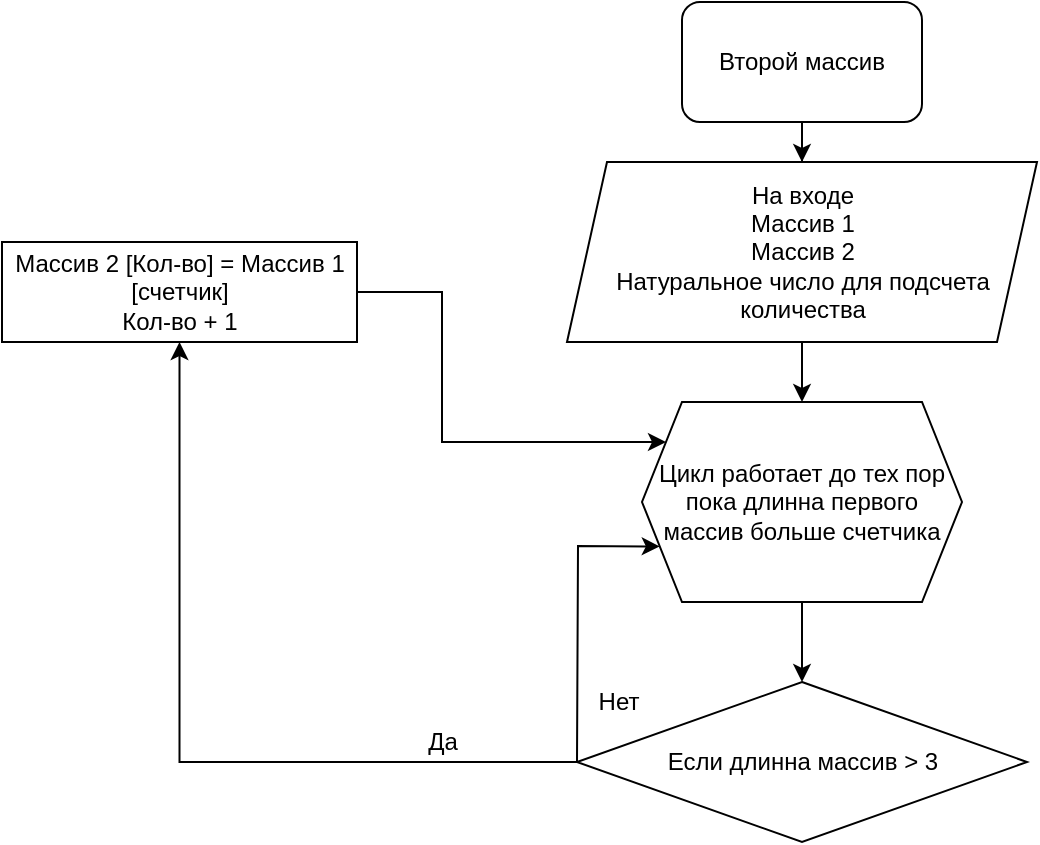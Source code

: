 <mxfile version="20.7.4" type="device"><diagram id="6YwQQIW8eCQRHDkm4CSs" name="Page-1"><mxGraphModel dx="1702" dy="465" grid="1" gridSize="10" guides="1" tooltips="1" connect="1" arrows="1" fold="1" page="1" pageScale="1" pageWidth="827" pageHeight="1169" math="0" shadow="0"><root><mxCell id="0"/><mxCell id="1" parent="0"/><mxCell id="DnkCzbvQFBXvj7n7dTfT-9" value="" style="edgeStyle=orthogonalEdgeStyle;rounded=0;orthogonalLoop=1;jettySize=auto;html=1;" parent="1" source="DnkCzbvQFBXvj7n7dTfT-1" target="DnkCzbvQFBXvj7n7dTfT-2" edge="1"><mxGeometry relative="1" as="geometry"/></mxCell><mxCell id="DnkCzbvQFBXvj7n7dTfT-1" value="Второй массив" style="rounded=1;whiteSpace=wrap;html=1;" parent="1" vertex="1"><mxGeometry x="330" y="10" width="120" height="60" as="geometry"/></mxCell><mxCell id="DnkCzbvQFBXvj7n7dTfT-8" value="" style="edgeStyle=orthogonalEdgeStyle;rounded=0;orthogonalLoop=1;jettySize=auto;html=1;" parent="1" source="DnkCzbvQFBXvj7n7dTfT-2" target="DnkCzbvQFBXvj7n7dTfT-3" edge="1"><mxGeometry relative="1" as="geometry"/></mxCell><mxCell id="DnkCzbvQFBXvj7n7dTfT-2" value="&lt;div&gt;На входе&lt;/div&gt;&lt;div&gt;Массив 1&lt;/div&gt;&lt;div&gt;Массив 2&lt;/div&gt;&lt;div&gt;Натуральное число для подсчета количества&lt;/div&gt;" style="shape=parallelogram;perimeter=parallelogramPerimeter;whiteSpace=wrap;html=1;fixedSize=1;" parent="1" vertex="1"><mxGeometry x="272.5" y="90" width="235" height="90" as="geometry"/></mxCell><mxCell id="DnkCzbvQFBXvj7n7dTfT-7" value="" style="edgeStyle=orthogonalEdgeStyle;rounded=0;orthogonalLoop=1;jettySize=auto;html=1;" parent="1" source="DnkCzbvQFBXvj7n7dTfT-3" target="DnkCzbvQFBXvj7n7dTfT-4" edge="1"><mxGeometry relative="1" as="geometry"/></mxCell><mxCell id="DnkCzbvQFBXvj7n7dTfT-3" value="Цикл работает до тех пор пока длинна первого массив больше счетчика" style="shape=hexagon;perimeter=hexagonPerimeter2;whiteSpace=wrap;html=1;fixedSize=1;" parent="1" vertex="1"><mxGeometry x="310" y="210" width="160" height="100" as="geometry"/></mxCell><mxCell id="B7fp_Nzf1htRCQnwWERk-2" value="" style="edgeStyle=orthogonalEdgeStyle;rounded=0;orthogonalLoop=1;jettySize=auto;html=1;" parent="1" source="DnkCzbvQFBXvj7n7dTfT-4" target="DnkCzbvQFBXvj7n7dTfT-5" edge="1"><mxGeometry relative="1" as="geometry"/></mxCell><mxCell id="DnkCzbvQFBXvj7n7dTfT-4" value="Если длинна массив &amp;gt; 3" style="rhombus;whiteSpace=wrap;html=1;" parent="1" vertex="1"><mxGeometry x="277.5" y="350" width="225" height="80" as="geometry"/></mxCell><mxCell id="DnkCzbvQFBXvj7n7dTfT-17" value="" style="edgeStyle=orthogonalEdgeStyle;rounded=0;orthogonalLoop=1;jettySize=auto;html=1;" parent="1" source="DnkCzbvQFBXvj7n7dTfT-5" target="DnkCzbvQFBXvj7n7dTfT-3" edge="1"><mxGeometry relative="1" as="geometry"><Array as="points"><mxPoint x="210" y="155"/><mxPoint x="210" y="230"/></Array></mxGeometry></mxCell><mxCell id="DnkCzbvQFBXvj7n7dTfT-5" value="Массив 2 [Кол-во] = Массив 1 [счетчик]&lt;br&gt;Кол-во + 1" style="whiteSpace=wrap;html=1;" parent="1" vertex="1"><mxGeometry x="-10" y="130" width="177.5" height="50" as="geometry"/></mxCell><mxCell id="B7fp_Nzf1htRCQnwWERk-4" value="" style="endArrow=classic;html=1;rounded=0;exitX=0;exitY=0.5;exitDx=0;exitDy=0;entryX=0;entryY=0.75;entryDx=0;entryDy=0;" parent="1" source="DnkCzbvQFBXvj7n7dTfT-4" target="DnkCzbvQFBXvj7n7dTfT-3" edge="1"><mxGeometry width="50" height="50" relative="1" as="geometry"><mxPoint x="510" y="260" as="sourcePoint"/><mxPoint x="350" y="275" as="targetPoint"/><Array as="points"><mxPoint x="278" y="282"/></Array></mxGeometry></mxCell><mxCell id="B7fp_Nzf1htRCQnwWERk-6" value="Да" style="text;html=1;align=center;verticalAlign=middle;resizable=0;points=[];autosize=1;strokeColor=none;fillColor=none;" parent="1" vertex="1"><mxGeometry x="190" y="365" width="40" height="30" as="geometry"/></mxCell><mxCell id="B7fp_Nzf1htRCQnwWERk-10" value="Нет" style="text;html=1;align=center;verticalAlign=middle;resizable=0;points=[];autosize=1;strokeColor=none;fillColor=none;" parent="1" vertex="1"><mxGeometry x="277.5" y="345" width="40" height="30" as="geometry"/></mxCell></root></mxGraphModel></diagram></mxfile>